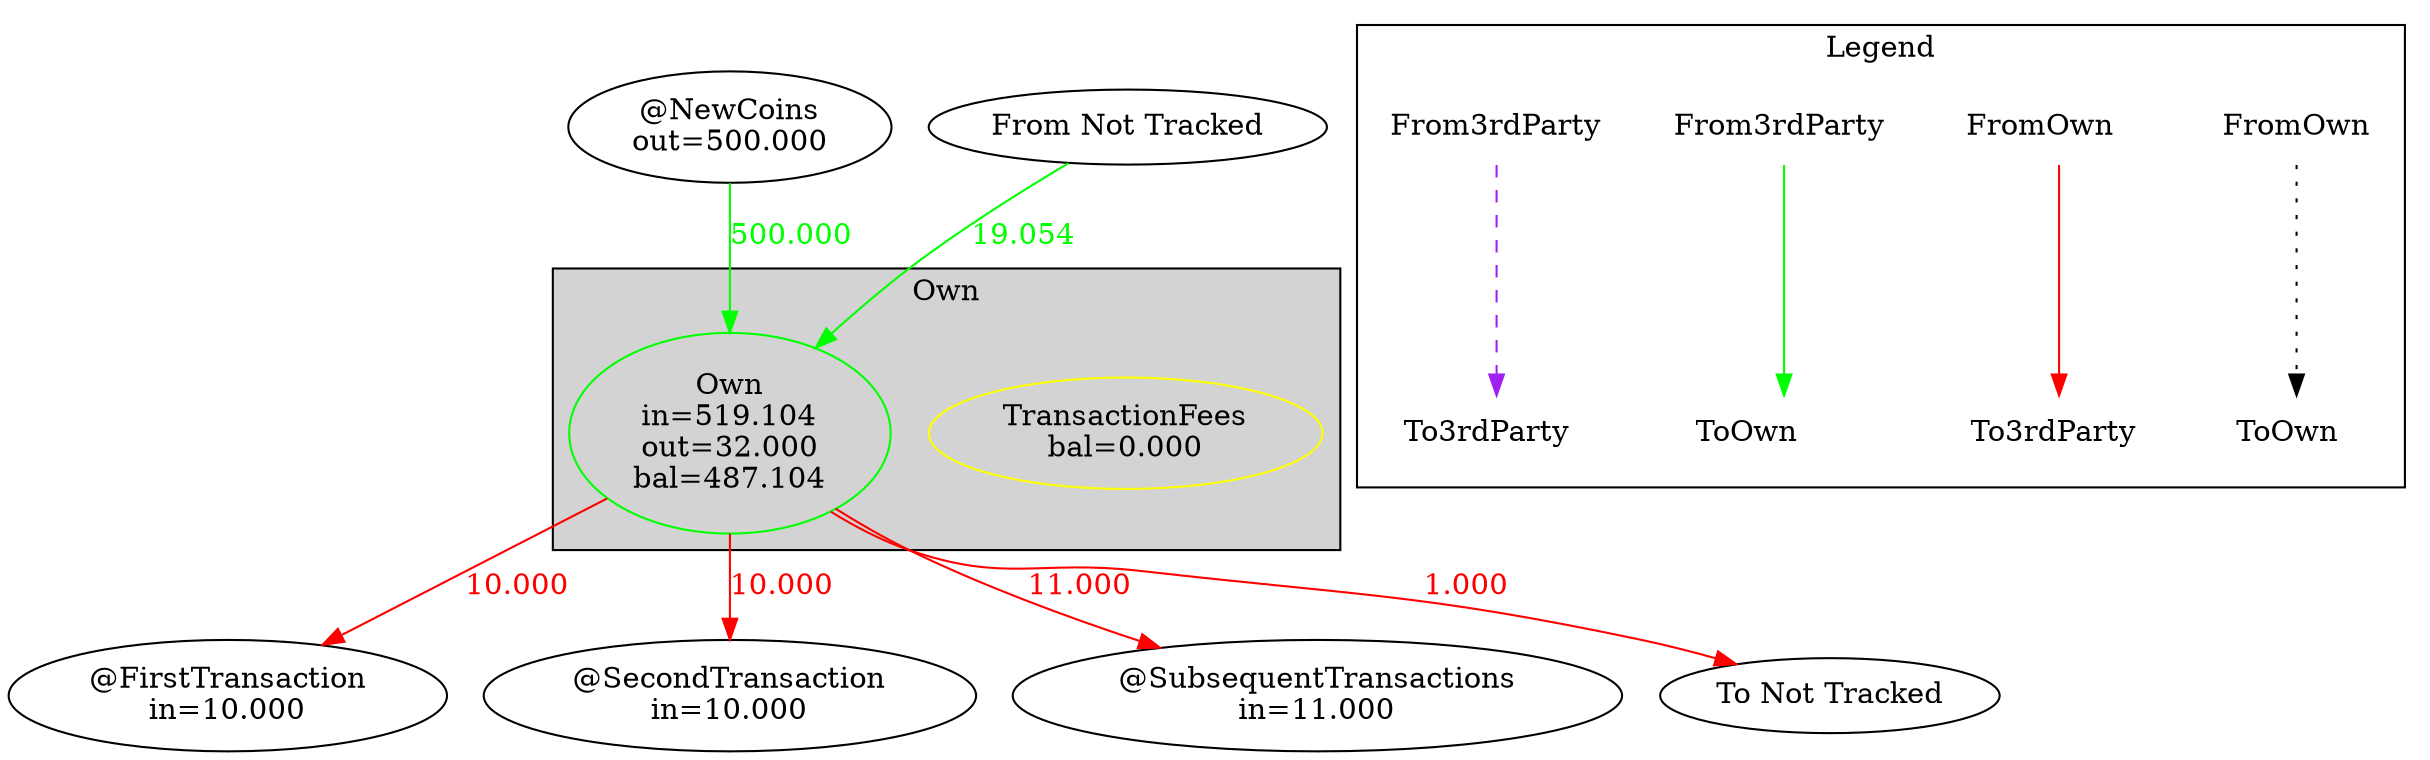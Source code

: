 strict digraph "" {
	graph [landscape=False];
	node [label="\N"];
	subgraph ThirdParty {
		graph [label=ThirdParty];
		"@FirstTransaction"		 [addresses=",1Q2TWHE3GMdB6BZKafqwxXtWAWgFt5Jvm3",
			input=10.0,
			label="@FirstTransaction
in=10.000",
			output=0.0];
		"@SecondTransaction"		 [addresses=",1DUDsfc23Dv9sPMEk5RsrtfzCw5ofi5sVW",
			input=10.0,
			label="@SecondTransaction
in=10.000",
			output=0.0];
		"@SubsequentTransactions"		 [addresses=",1ByLSV2gLRcuqUmfdYcpPQH8Npm8cccsFg,13HtsYzne8xVPdGDnmJX8gHgBZerAfJGEf",
			input=11.0,
			label="@SubsequentTransactions
in=11.000",
			output=0.0];
	}
	subgraph cluster_LEGEND {
		graph [label=Legend,
			rank=sink
		];
		FromOwn		 [rankdir=LR,
			shape=plaintext];
		"ToOwn  "		 [rankdir=LR,
			shape=plaintext];
		FromOwn -> "ToOwn  "		 [rankdir=LR,
			style=dotted];
		"FromOwn    "		 [rankdir=LR,
			shape=plaintext];
		"To3rdParty "		 [rankdir=LR,
			shape=plaintext];
		"FromOwn    " -> "To3rdParty "		 [color=red,
			rankdir=LR];
		"From3rdParty "		 [rankdir=LR,
			shape=plaintext];
		"ToOwn        "		 [rankdir=LR,
			shape=plaintext];
		"From3rdParty " -> "ToOwn        "		 [color=green,
			rankdir=LR];
		From3rdParty		 [rankdir=LR,
			shape=plaintext];
		"To3rdParty  "		 [rankdir=LR,
			shape=plaintext];
		From3rdParty -> "To3rdParty  "		 [color=purple,
			rankdir=LR,
			style=dashed];
	}
	subgraph cluster_Own {
		graph [fillcolor=lightgrey,
			label=Own,
			style=filled
		];
		TransactionFees		 [color=yellow,
			input=0.0,
			label="TransactionFees
bal=0.000",
			output=0.0];
		Own		 [addresses="1A1zP1eP5QGefi2DMPTfTL5SLmv7DivfNa,12cbQLTFMXRnSzktFkuoG3eHoMeFtpTu3S,1HLoD9E4SDFFPDiYfNYnkBLQ85Y51J3Zb1,1FvzCLoTPGANNjWoUo6jUGuAG3wg1w4YjR,\
15ubicBBWFnvoZLT7GiU2qxjRaKJPdkDMG,1JfbZRwdDHKZmuiZgYArJZhcuuzuw2HuMu,1GkQmKAmHtNfnD3LHhTkewJxKHVSta4m2a,16LoW7y83wtawMg5XmT4M3Q7EdjjUmenjM,\
1J6PYEzr4CUoGbnXrELyHszoTSz3wCsCaj,12c6DSiU4Rq3P4ZxziKxzrL5LmMBrzjrJX",
			color=green,
			input=519.103684799999,
			label="Own
in=519.104
out=32.000
bal=487.104",
			output=32.0];
	}
	"@NewCoins"	 [input=0.0,
		label="@NewCoins
out=500.000",
		output=500.00002335];
	"@NewCoins" -> Own	 [color=green,
		count=10,
		fontcolor=green,
		label=500.000,
		weight=500.0];
	"From Not Tracked"	 [input=0.0,
		label="From Not Tracked",
		output=0.0,
		wallet=Untracked];
	"From Not Tracked" -> Own	 [color=green,
		count=617,
		fontcolor=green,
		label=19.054,
		weight=19.054170230000004];
	"To Not Tracked"	 [input=0.0,
		label="To Not Tracked",
		output=0.0,
		wallet=Untracked];
	Own -> "To Not Tracked"	 [color=red,
		count=1,
		fontcolor=red,
		label=1.000,
		weight=1.0];
	Own -> "@FirstTransaction"	 [color=red,
		count=1,
		fontcolor=red,
		label=10.000,
		weight=10.0];
	Own -> "@SecondTransaction"	 [color=red,
		count=1,
		fontcolor=red,
		label=10.000,
		weight=10.0];
	Own -> "@SubsequentTransactions"	 [color=red,
		count=2,
		fontcolor=red,
		label=11.000,
		weight=11.0];
}
